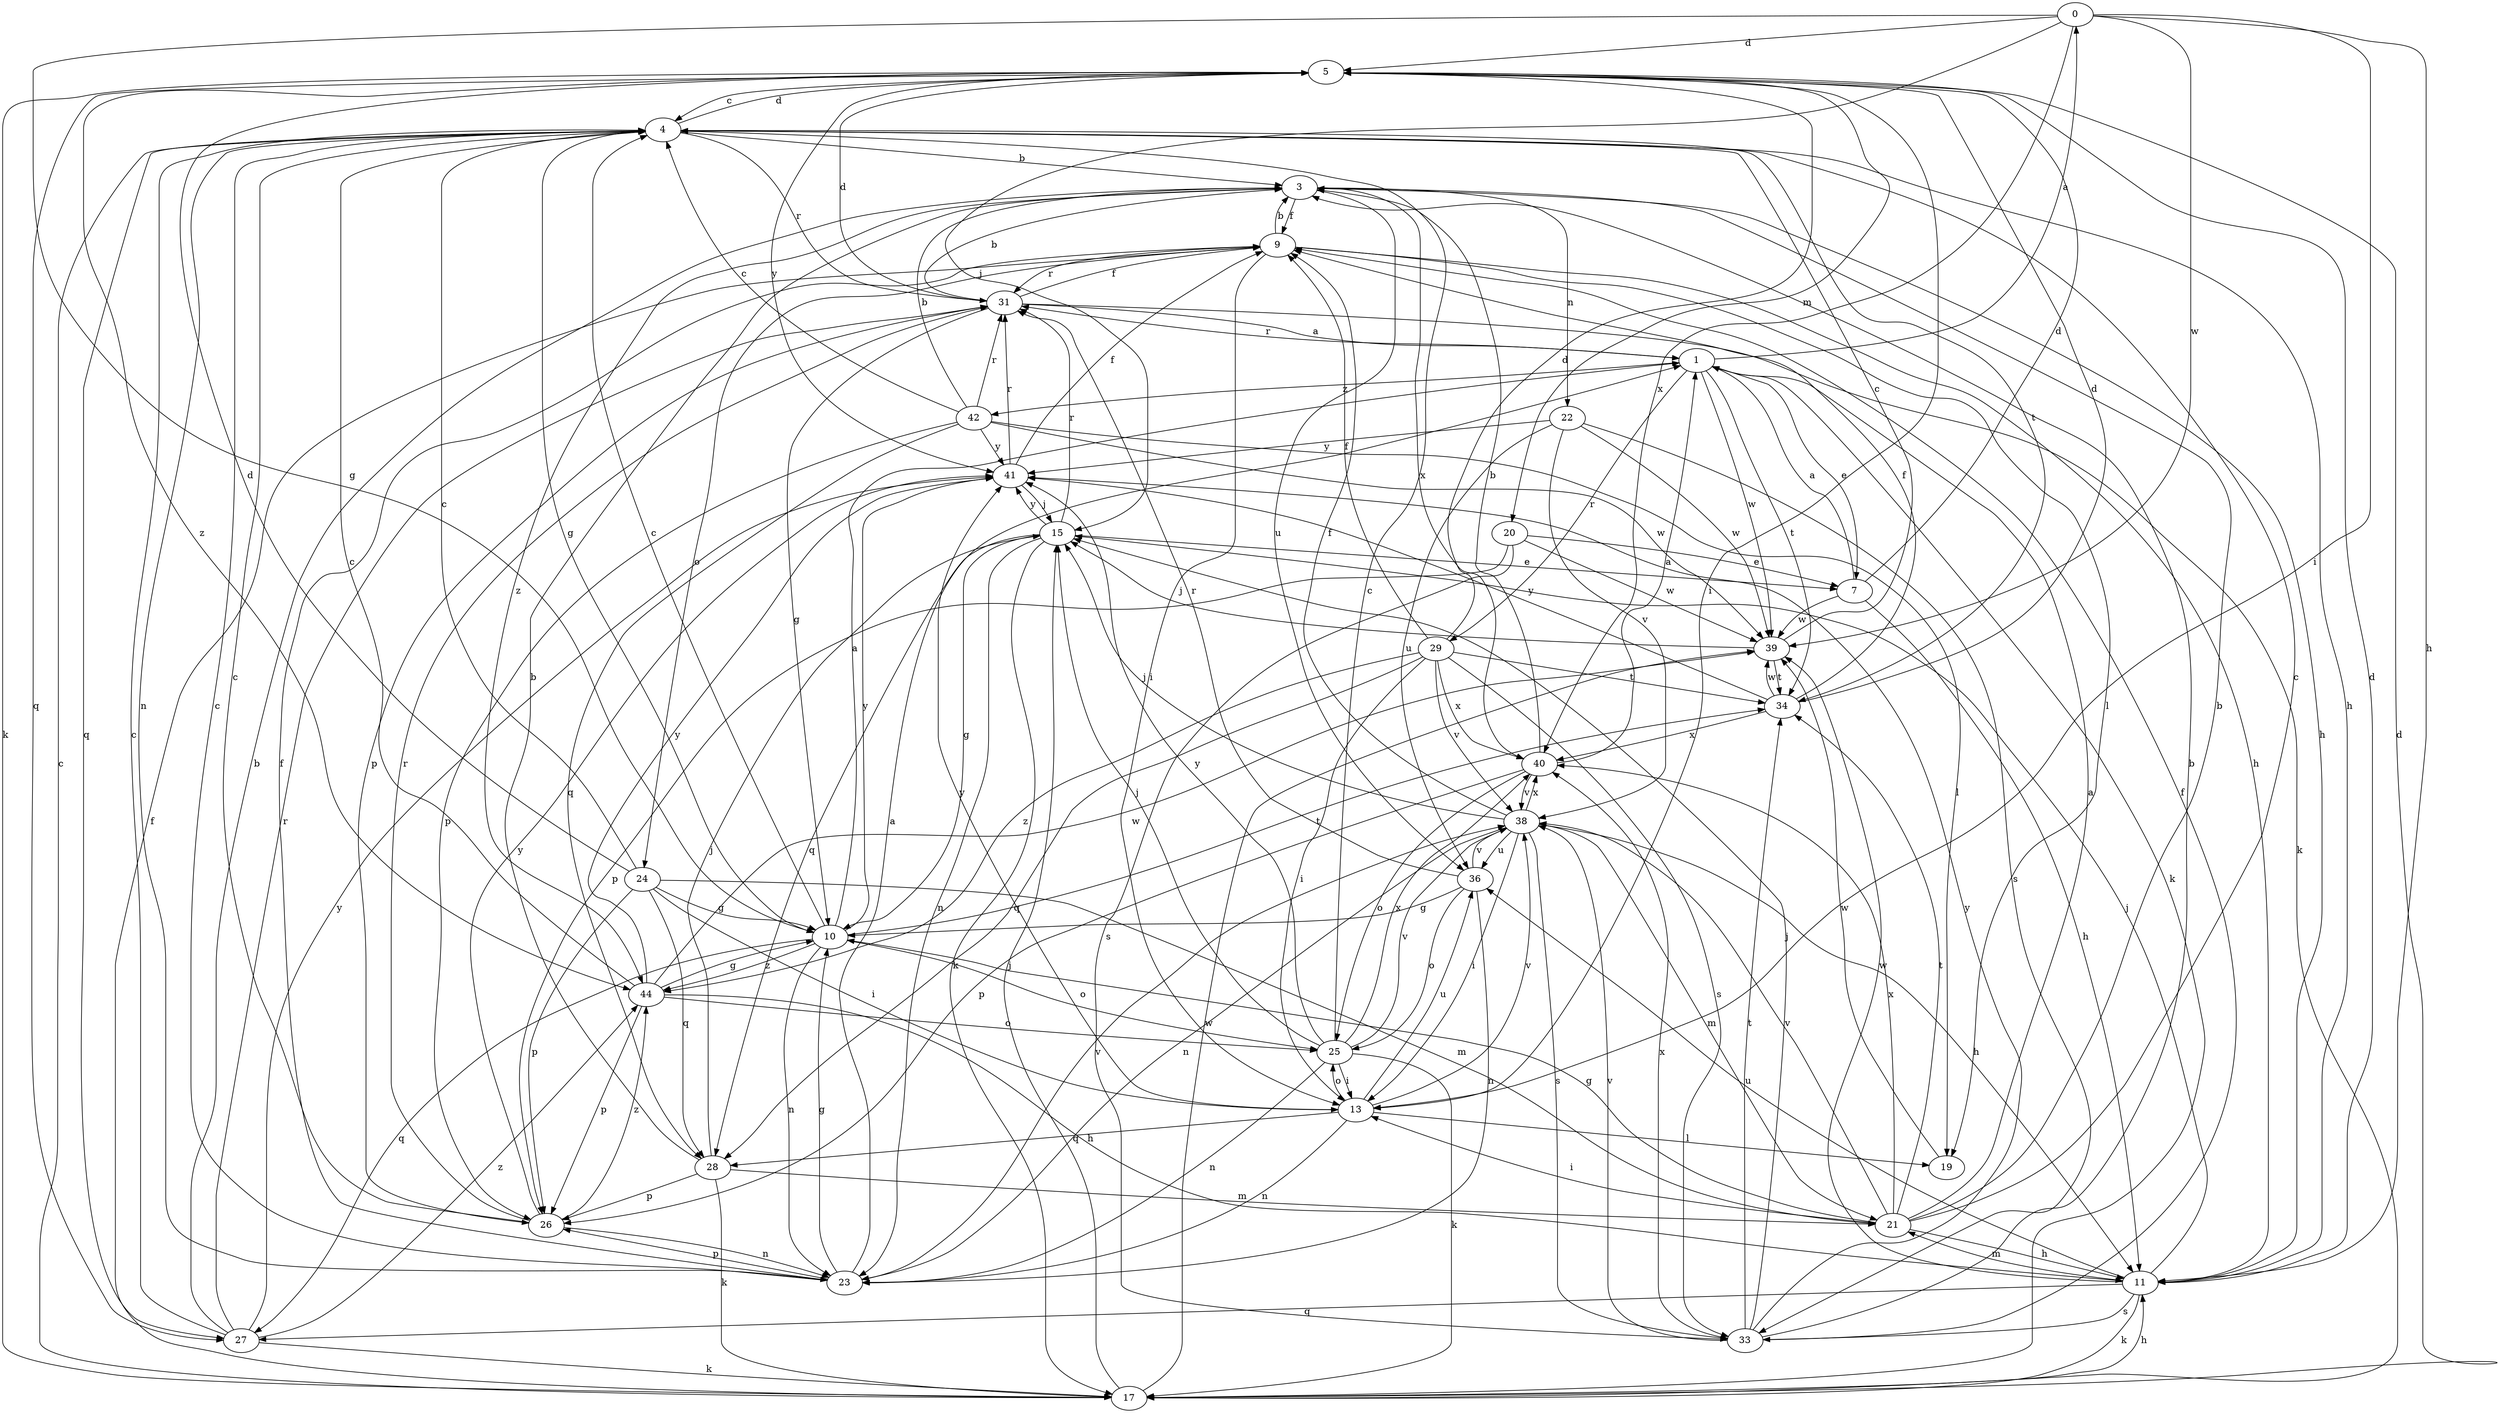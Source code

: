 strict digraph  {
0;
1;
3;
4;
5;
7;
9;
10;
11;
13;
15;
17;
19;
20;
21;
22;
23;
24;
25;
26;
27;
28;
29;
31;
33;
34;
36;
38;
39;
40;
41;
42;
44;
0 -> 5  [label=d];
0 -> 10  [label=g];
0 -> 11  [label=h];
0 -> 13  [label=i];
0 -> 15  [label=j];
0 -> 39  [label=w];
0 -> 40  [label=x];
1 -> 0  [label=a];
1 -> 7  [label=e];
1 -> 17  [label=k];
1 -> 29  [label=r];
1 -> 31  [label=r];
1 -> 34  [label=t];
1 -> 39  [label=w];
1 -> 42  [label=z];
3 -> 9  [label=f];
3 -> 11  [label=h];
3 -> 22  [label=n];
3 -> 36  [label=u];
3 -> 40  [label=x];
3 -> 44  [label=z];
4 -> 3  [label=b];
4 -> 5  [label=d];
4 -> 10  [label=g];
4 -> 11  [label=h];
4 -> 23  [label=n];
4 -> 27  [label=q];
4 -> 31  [label=r];
4 -> 34  [label=t];
5 -> 4  [label=c];
5 -> 13  [label=i];
5 -> 17  [label=k];
5 -> 20  [label=m];
5 -> 27  [label=q];
5 -> 41  [label=y];
5 -> 44  [label=z];
7 -> 1  [label=a];
7 -> 5  [label=d];
7 -> 11  [label=h];
7 -> 39  [label=w];
9 -> 3  [label=b];
9 -> 11  [label=h];
9 -> 13  [label=i];
9 -> 19  [label=l];
9 -> 24  [label=o];
9 -> 31  [label=r];
10 -> 1  [label=a];
10 -> 4  [label=c];
10 -> 23  [label=n];
10 -> 25  [label=o];
10 -> 27  [label=q];
10 -> 34  [label=t];
10 -> 41  [label=y];
10 -> 44  [label=z];
11 -> 5  [label=d];
11 -> 15  [label=j];
11 -> 17  [label=k];
11 -> 21  [label=m];
11 -> 27  [label=q];
11 -> 33  [label=s];
11 -> 36  [label=u];
11 -> 39  [label=w];
13 -> 19  [label=l];
13 -> 23  [label=n];
13 -> 25  [label=o];
13 -> 28  [label=q];
13 -> 36  [label=u];
13 -> 38  [label=v];
13 -> 41  [label=y];
15 -> 7  [label=e];
15 -> 10  [label=g];
15 -> 17  [label=k];
15 -> 23  [label=n];
15 -> 28  [label=q];
15 -> 31  [label=r];
15 -> 41  [label=y];
17 -> 4  [label=c];
17 -> 5  [label=d];
17 -> 9  [label=f];
17 -> 11  [label=h];
17 -> 15  [label=j];
17 -> 39  [label=w];
19 -> 39  [label=w];
20 -> 7  [label=e];
20 -> 26  [label=p];
20 -> 33  [label=s];
20 -> 39  [label=w];
21 -> 1  [label=a];
21 -> 3  [label=b];
21 -> 4  [label=c];
21 -> 10  [label=g];
21 -> 11  [label=h];
21 -> 13  [label=i];
21 -> 34  [label=t];
21 -> 38  [label=v];
21 -> 40  [label=x];
22 -> 33  [label=s];
22 -> 36  [label=u];
22 -> 38  [label=v];
22 -> 39  [label=w];
22 -> 41  [label=y];
23 -> 1  [label=a];
23 -> 4  [label=c];
23 -> 9  [label=f];
23 -> 10  [label=g];
23 -> 26  [label=p];
23 -> 38  [label=v];
24 -> 4  [label=c];
24 -> 5  [label=d];
24 -> 10  [label=g];
24 -> 13  [label=i];
24 -> 21  [label=m];
24 -> 26  [label=p];
24 -> 28  [label=q];
25 -> 4  [label=c];
25 -> 13  [label=i];
25 -> 15  [label=j];
25 -> 17  [label=k];
25 -> 23  [label=n];
25 -> 38  [label=v];
25 -> 40  [label=x];
25 -> 41  [label=y];
26 -> 4  [label=c];
26 -> 23  [label=n];
26 -> 31  [label=r];
26 -> 41  [label=y];
26 -> 44  [label=z];
27 -> 3  [label=b];
27 -> 4  [label=c];
27 -> 17  [label=k];
27 -> 31  [label=r];
27 -> 41  [label=y];
27 -> 44  [label=z];
28 -> 3  [label=b];
28 -> 15  [label=j];
28 -> 17  [label=k];
28 -> 21  [label=m];
28 -> 26  [label=p];
29 -> 5  [label=d];
29 -> 9  [label=f];
29 -> 13  [label=i];
29 -> 28  [label=q];
29 -> 33  [label=s];
29 -> 34  [label=t];
29 -> 38  [label=v];
29 -> 40  [label=x];
29 -> 44  [label=z];
31 -> 1  [label=a];
31 -> 3  [label=b];
31 -> 5  [label=d];
31 -> 9  [label=f];
31 -> 10  [label=g];
31 -> 17  [label=k];
31 -> 26  [label=p];
33 -> 3  [label=b];
33 -> 9  [label=f];
33 -> 15  [label=j];
33 -> 34  [label=t];
33 -> 38  [label=v];
33 -> 40  [label=x];
33 -> 41  [label=y];
34 -> 5  [label=d];
34 -> 9  [label=f];
34 -> 39  [label=w];
34 -> 40  [label=x];
34 -> 41  [label=y];
36 -> 10  [label=g];
36 -> 23  [label=n];
36 -> 25  [label=o];
36 -> 31  [label=r];
36 -> 38  [label=v];
38 -> 9  [label=f];
38 -> 11  [label=h];
38 -> 13  [label=i];
38 -> 15  [label=j];
38 -> 21  [label=m];
38 -> 23  [label=n];
38 -> 33  [label=s];
38 -> 36  [label=u];
38 -> 40  [label=x];
39 -> 4  [label=c];
39 -> 15  [label=j];
39 -> 34  [label=t];
40 -> 1  [label=a];
40 -> 3  [label=b];
40 -> 25  [label=o];
40 -> 26  [label=p];
40 -> 38  [label=v];
41 -> 9  [label=f];
41 -> 15  [label=j];
41 -> 31  [label=r];
42 -> 3  [label=b];
42 -> 4  [label=c];
42 -> 19  [label=l];
42 -> 26  [label=p];
42 -> 28  [label=q];
42 -> 31  [label=r];
42 -> 39  [label=w];
42 -> 41  [label=y];
44 -> 4  [label=c];
44 -> 10  [label=g];
44 -> 11  [label=h];
44 -> 25  [label=o];
44 -> 26  [label=p];
44 -> 39  [label=w];
44 -> 41  [label=y];
}
